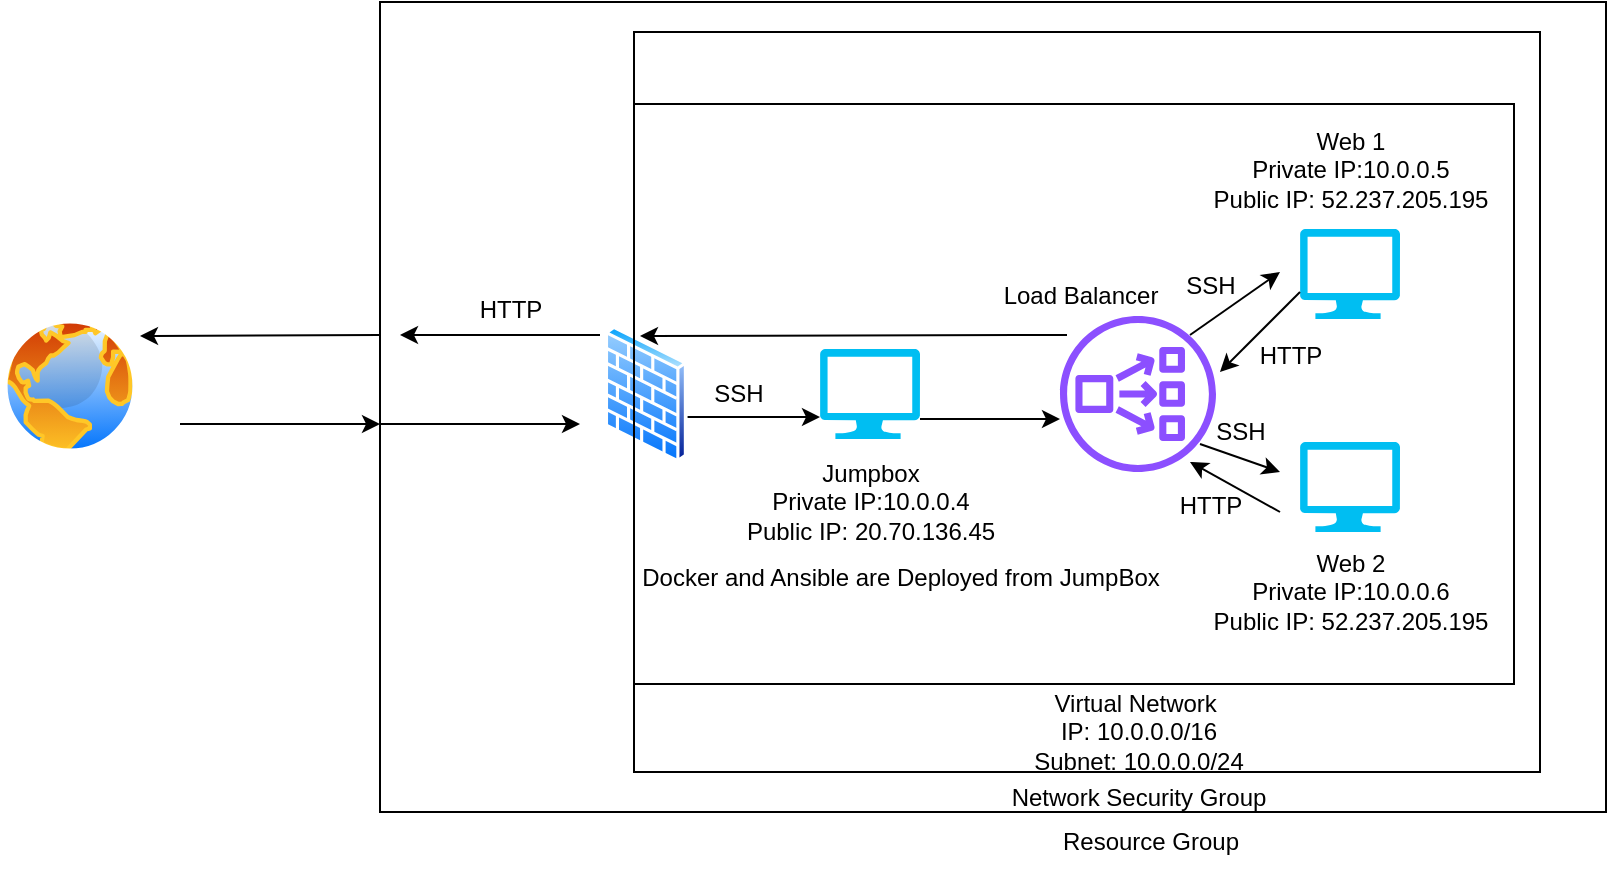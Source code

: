 <mxfile version="24.2.1" type="github">
  <diagram name="Page-1" id="DaeDmcBLZQ6chdSBhRTc">
    <mxGraphModel dx="927" dy="465" grid="1" gridSize="10" guides="1" tooltips="1" connect="1" arrows="1" fold="1" page="1" pageScale="1" pageWidth="827" pageHeight="1169" math="0" shadow="0">
      <root>
        <mxCell id="0" />
        <mxCell id="1" parent="0" />
        <mxCell id="ben5U8rEEhO7ePI2dHpk-1" value="" style="verticalLabelPosition=bottom;html=1;verticalAlign=top;align=center;strokeColor=none;fillColor=#00BEF2;shape=mxgraph.azure.computer;pointerEvents=1;" vertex="1" parent="1">
          <mxGeometry x="480" y="208.5" width="50" height="45" as="geometry" />
        </mxCell>
        <mxCell id="ben5U8rEEhO7ePI2dHpk-2" value="" style="verticalLabelPosition=bottom;html=1;verticalAlign=top;align=center;strokeColor=none;fillColor=#00BEF2;shape=mxgraph.azure.computer;pointerEvents=1;" vertex="1" parent="1">
          <mxGeometry x="720" y="148.5" width="50" height="45" as="geometry" />
        </mxCell>
        <mxCell id="ben5U8rEEhO7ePI2dHpk-3" value="" style="verticalLabelPosition=bottom;html=1;verticalAlign=top;align=center;strokeColor=none;fillColor=#00BEF2;shape=mxgraph.azure.computer;pointerEvents=1;" vertex="1" parent="1">
          <mxGeometry x="720" y="255" width="50" height="45" as="geometry" />
        </mxCell>
        <mxCell id="ben5U8rEEhO7ePI2dHpk-4" value="" style="sketch=0;outlineConnect=0;fontColor=#232F3E;gradientColor=none;fillColor=#8C4FFF;strokeColor=none;dashed=0;verticalLabelPosition=bottom;verticalAlign=top;align=center;html=1;fontSize=12;fontStyle=0;aspect=fixed;pointerEvents=1;shape=mxgraph.aws4.network_load_balancer;" vertex="1" parent="1">
          <mxGeometry x="600" y="192" width="78" height="78" as="geometry" />
        </mxCell>
        <mxCell id="ben5U8rEEhO7ePI2dHpk-5" value="" style="image;aspect=fixed;perimeter=ellipsePerimeter;html=1;align=center;shadow=0;dashed=0;spacingTop=3;image=img/lib/active_directory/internet_globe.svg;" vertex="1" parent="1">
          <mxGeometry x="70" y="192" width="70" height="70" as="geometry" />
        </mxCell>
        <mxCell id="ben5U8rEEhO7ePI2dHpk-6" value="" style="image;aspect=fixed;perimeter=ellipsePerimeter;html=1;align=center;shadow=0;dashed=0;spacingTop=3;image=img/lib/active_directory/firewall.svg;" vertex="1" parent="1">
          <mxGeometry x="372" y="196.75" width="41.79" height="68.5" as="geometry" />
        </mxCell>
        <mxCell id="ben5U8rEEhO7ePI2dHpk-8" value="" style="rounded=0;whiteSpace=wrap;html=1;fillColor=none;" vertex="1" parent="1">
          <mxGeometry x="260" y="35" width="613" height="405" as="geometry" />
        </mxCell>
        <mxCell id="ben5U8rEEhO7ePI2dHpk-11" value="Resource Group" style="text;html=1;align=center;verticalAlign=middle;resizable=0;points=[];autosize=1;strokeColor=none;fillColor=none;" vertex="1" parent="1">
          <mxGeometry x="590" y="440" width="110" height="30" as="geometry" />
        </mxCell>
        <mxCell id="ben5U8rEEhO7ePI2dHpk-13" value="Network Security Group&lt;div&gt;&lt;br&gt;&lt;/div&gt;" style="text;html=1;align=center;verticalAlign=middle;resizable=0;points=[];autosize=1;strokeColor=none;fillColor=none;" vertex="1" parent="1">
          <mxGeometry x="564" y="420" width="150" height="40" as="geometry" />
        </mxCell>
        <mxCell id="ben5U8rEEhO7ePI2dHpk-14" value="" style="endArrow=classic;html=1;rounded=0;entryX=-0.003;entryY=0.52;entryDx=0;entryDy=0;entryPerimeter=0;" edge="1" parent="1">
          <mxGeometry width="50" height="50" relative="1" as="geometry">
            <mxPoint x="160" y="246" as="sourcePoint" />
            <mxPoint x="260.001" y="246.0" as="targetPoint" />
          </mxGeometry>
        </mxCell>
        <mxCell id="ben5U8rEEhO7ePI2dHpk-12" value="" style="rounded=0;whiteSpace=wrap;html=1;fillColor=none;" vertex="1" parent="1">
          <mxGeometry x="387" y="50" width="453" height="370" as="geometry" />
        </mxCell>
        <mxCell id="ben5U8rEEhO7ePI2dHpk-25" value="" style="endArrow=classic;html=1;rounded=0;" edge="1" parent="1">
          <mxGeometry relative="1" as="geometry">
            <mxPoint x="260" y="246" as="sourcePoint" />
            <mxPoint x="360" y="246" as="targetPoint" />
          </mxGeometry>
        </mxCell>
        <mxCell id="ben5U8rEEhO7ePI2dHpk-27" value="" style="endArrow=classic;html=1;rounded=0;" edge="1" parent="1">
          <mxGeometry relative="1" as="geometry">
            <mxPoint x="413.79" y="242.5" as="sourcePoint" />
            <mxPoint x="480" y="242.5" as="targetPoint" />
          </mxGeometry>
        </mxCell>
        <mxCell id="ben5U8rEEhO7ePI2dHpk-29" value="Virtual Network&amp;nbsp;&lt;div&gt;IP: 10.0.0.0/16&lt;/div&gt;&lt;div&gt;Subnet: 10.0.0.0/24&lt;/div&gt;" style="text;html=1;align=center;verticalAlign=middle;resizable=0;points=[];autosize=1;strokeColor=none;fillColor=none;" vertex="1" parent="1">
          <mxGeometry x="574" y="370" width="130" height="60" as="geometry" />
        </mxCell>
        <mxCell id="ben5U8rEEhO7ePI2dHpk-31" value="Jumpbox&lt;div&gt;Private IP:10.0.0.4&lt;/div&gt;&lt;div&gt;Public IP: 20.70.136.45&lt;/div&gt;" style="text;html=1;align=center;verticalAlign=middle;resizable=0;points=[];autosize=1;strokeColor=none;fillColor=none;" vertex="1" parent="1">
          <mxGeometry x="430" y="255" width="150" height="60" as="geometry" />
        </mxCell>
        <mxCell id="ben5U8rEEhO7ePI2dHpk-32" value="&lt;div&gt;Web 1&lt;/div&gt;&lt;div&gt;Private IP:10.0.0.5&lt;/div&gt;&lt;div&gt;Public IP: 52.237.205.195&lt;/div&gt;" style="text;html=1;align=center;verticalAlign=middle;resizable=0;points=[];autosize=1;strokeColor=none;fillColor=none;" vertex="1" parent="1">
          <mxGeometry x="665" y="88.5" width="160" height="60" as="geometry" />
        </mxCell>
        <mxCell id="ben5U8rEEhO7ePI2dHpk-33" value="&lt;div&gt;Web 2&lt;/div&gt;&lt;div&gt;Private IP:10.0.0.6&lt;/div&gt;&lt;div&gt;Public IP:&amp;nbsp;52.237.205.195&lt;/div&gt;" style="text;html=1;align=center;verticalAlign=middle;resizable=0;points=[];autosize=1;strokeColor=none;fillColor=none;" vertex="1" parent="1">
          <mxGeometry x="665" y="300" width="160" height="60" as="geometry" />
        </mxCell>
        <mxCell id="ben5U8rEEhO7ePI2dHpk-34" value="SSH" style="text;html=1;align=center;verticalAlign=middle;resizable=0;points=[];autosize=1;strokeColor=none;fillColor=none;" vertex="1" parent="1">
          <mxGeometry x="414" y="216" width="50" height="30" as="geometry" />
        </mxCell>
        <mxCell id="ben5U8rEEhO7ePI2dHpk-37" value="" style="endArrow=classic;html=1;rounded=0;" edge="1" parent="1">
          <mxGeometry relative="1" as="geometry">
            <mxPoint x="530" y="243.5" as="sourcePoint" />
            <mxPoint x="600" y="243.5" as="targetPoint" />
          </mxGeometry>
        </mxCell>
        <mxCell id="ben5U8rEEhO7ePI2dHpk-30" value="" style="rounded=0;whiteSpace=wrap;html=1;fillColor=none;" vertex="1" parent="1">
          <mxGeometry x="387" y="86" width="440" height="290" as="geometry" />
        </mxCell>
        <mxCell id="ben5U8rEEhO7ePI2dHpk-43" value="" style="endArrow=classic;html=1;rounded=0;" edge="1" parent="1">
          <mxGeometry width="50" height="50" relative="1" as="geometry">
            <mxPoint x="665" y="201.5" as="sourcePoint" />
            <mxPoint x="710" y="170" as="targetPoint" />
          </mxGeometry>
        </mxCell>
        <mxCell id="ben5U8rEEhO7ePI2dHpk-44" value="" style="endArrow=classic;html=1;rounded=0;" edge="1" parent="1">
          <mxGeometry width="50" height="50" relative="1" as="geometry">
            <mxPoint x="670" y="256" as="sourcePoint" />
            <mxPoint x="710" y="270" as="targetPoint" />
          </mxGeometry>
        </mxCell>
        <mxCell id="ben5U8rEEhO7ePI2dHpk-45" value="SSH" style="text;html=1;align=center;verticalAlign=middle;resizable=0;points=[];autosize=1;strokeColor=none;fillColor=none;" vertex="1" parent="1">
          <mxGeometry x="650" y="162" width="50" height="30" as="geometry" />
        </mxCell>
        <mxCell id="ben5U8rEEhO7ePI2dHpk-46" value="SSH" style="text;html=1;align=center;verticalAlign=middle;resizable=0;points=[];autosize=1;strokeColor=none;fillColor=none;" vertex="1" parent="1">
          <mxGeometry x="665" y="235.25" width="50" height="30" as="geometry" />
        </mxCell>
        <mxCell id="ben5U8rEEhO7ePI2dHpk-49" value="" style="endArrow=classic;html=1;rounded=0;" edge="1" parent="1">
          <mxGeometry width="50" height="50" relative="1" as="geometry">
            <mxPoint x="720" y="180" as="sourcePoint" />
            <mxPoint x="680" y="220" as="targetPoint" />
          </mxGeometry>
        </mxCell>
        <mxCell id="ben5U8rEEhO7ePI2dHpk-50" value="" style="endArrow=classic;html=1;rounded=0;" edge="1" parent="1">
          <mxGeometry width="50" height="50" relative="1" as="geometry">
            <mxPoint x="710" y="290" as="sourcePoint" />
            <mxPoint x="665" y="265" as="targetPoint" />
          </mxGeometry>
        </mxCell>
        <mxCell id="ben5U8rEEhO7ePI2dHpk-51" value="HTTP" style="text;html=1;align=center;verticalAlign=middle;resizable=0;points=[];autosize=1;strokeColor=none;fillColor=none;" vertex="1" parent="1">
          <mxGeometry x="690" y="196.75" width="50" height="30" as="geometry" />
        </mxCell>
        <mxCell id="ben5U8rEEhO7ePI2dHpk-52" value="HTTP" style="text;html=1;align=center;verticalAlign=middle;resizable=0;points=[];autosize=1;strokeColor=none;fillColor=none;" vertex="1" parent="1">
          <mxGeometry x="650" y="271.5" width="50" height="30" as="geometry" />
        </mxCell>
        <mxCell id="ben5U8rEEhO7ePI2dHpk-54" value="" style="endArrow=classic;html=1;rounded=0;" edge="1" parent="1">
          <mxGeometry relative="1" as="geometry">
            <mxPoint x="603.5" y="201.5" as="sourcePoint" />
            <mxPoint x="390" y="202" as="targetPoint" />
          </mxGeometry>
        </mxCell>
        <mxCell id="ben5U8rEEhO7ePI2dHpk-56" value="" style="endArrow=classic;html=1;rounded=0;" edge="1" parent="1">
          <mxGeometry relative="1" as="geometry">
            <mxPoint x="370" y="201.5" as="sourcePoint" />
            <mxPoint x="270" y="201.5" as="targetPoint" />
          </mxGeometry>
        </mxCell>
        <mxCell id="ben5U8rEEhO7ePI2dHpk-58" value="" style="endArrow=classic;html=1;rounded=0;" edge="1" parent="1">
          <mxGeometry relative="1" as="geometry">
            <mxPoint x="260" y="201.5" as="sourcePoint" />
            <mxPoint x="140" y="202" as="targetPoint" />
          </mxGeometry>
        </mxCell>
        <mxCell id="ben5U8rEEhO7ePI2dHpk-61" value="HTTP&lt;div&gt;&lt;br&gt;&lt;/div&gt;" style="text;html=1;align=center;verticalAlign=middle;resizable=0;points=[];autosize=1;strokeColor=none;fillColor=none;" vertex="1" parent="1">
          <mxGeometry x="300" y="176" width="50" height="40" as="geometry" />
        </mxCell>
        <mxCell id="ben5U8rEEhO7ePI2dHpk-63" value="Docker and Ansible are Deployed from JumpBox&lt;div&gt;&lt;br&gt;&lt;/div&gt;" style="text;html=1;align=center;verticalAlign=middle;resizable=0;points=[];autosize=1;strokeColor=none;fillColor=none;" vertex="1" parent="1">
          <mxGeometry x="380" y="310" width="280" height="40" as="geometry" />
        </mxCell>
        <mxCell id="ben5U8rEEhO7ePI2dHpk-64" value="Load Balancer" style="text;html=1;align=center;verticalAlign=middle;resizable=0;points=[];autosize=1;strokeColor=none;fillColor=none;" vertex="1" parent="1">
          <mxGeometry x="560" y="166.75" width="100" height="30" as="geometry" />
        </mxCell>
      </root>
    </mxGraphModel>
  </diagram>
</mxfile>
